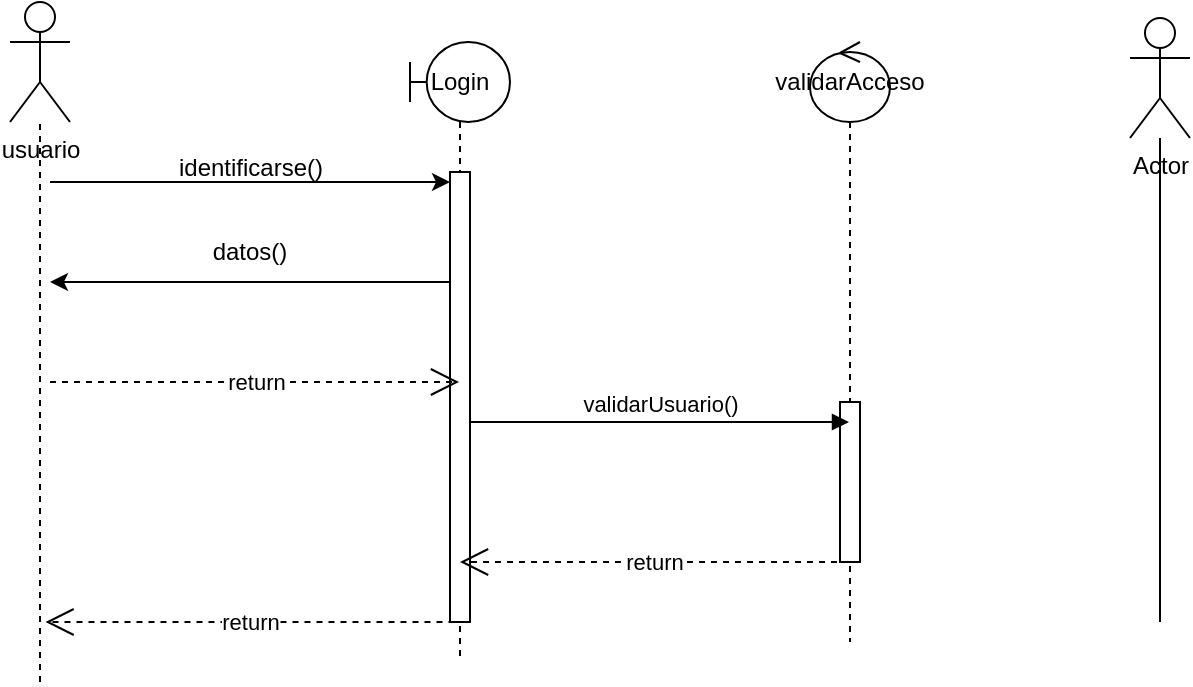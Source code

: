 <mxfile version="22.0.3" type="device">
  <diagram name="Página-1" id="LxHnH8FJ5RTOPqxtW3Qw">
    <mxGraphModel dx="712" dy="827" grid="1" gridSize="10" guides="1" tooltips="1" connect="1" arrows="1" fold="1" page="1" pageScale="1" pageWidth="827" pageHeight="1169" math="0" shadow="0">
      <root>
        <mxCell id="0" />
        <mxCell id="1" parent="0" />
        <mxCell id="OR0aonkGuZywsSX3M3tT-1" value="Login" style="shape=umlLifeline;perimeter=lifelinePerimeter;whiteSpace=wrap;html=1;container=1;dropTarget=0;collapsible=0;recursiveResize=0;outlineConnect=0;portConstraint=eastwest;newEdgeStyle={&quot;curved&quot;:0,&quot;rounded&quot;:0};participant=umlBoundary;" parent="1" vertex="1">
          <mxGeometry x="490" y="230" width="50" height="310" as="geometry" />
        </mxCell>
        <mxCell id="OR0aonkGuZywsSX3M3tT-14" value="" style="html=1;points=[[0,0,0,0,5],[0,1,0,0,-5],[1,0,0,0,5],[1,1,0,0,-5]];perimeter=orthogonalPerimeter;outlineConnect=0;targetShapes=umlLifeline;portConstraint=eastwest;newEdgeStyle={&quot;curved&quot;:0,&quot;rounded&quot;:0};" parent="OR0aonkGuZywsSX3M3tT-1" vertex="1">
          <mxGeometry x="20" y="65" width="10" height="225" as="geometry" />
        </mxCell>
        <mxCell id="OR0aonkGuZywsSX3M3tT-4" value="usuario" style="shape=umlActor;verticalLabelPosition=bottom;verticalAlign=top;html=1;outlineConnect=0;" parent="1" vertex="1">
          <mxGeometry x="290" y="210" width="30" height="60" as="geometry" />
        </mxCell>
        <mxCell id="OR0aonkGuZywsSX3M3tT-5" value="" style="endArrow=none;dashed=1;html=1;rounded=0;" parent="1" target="OR0aonkGuZywsSX3M3tT-4" edge="1">
          <mxGeometry width="50" height="50" relative="1" as="geometry">
            <mxPoint x="305" y="550" as="sourcePoint" />
            <mxPoint x="490" y="400" as="targetPoint" />
          </mxGeometry>
        </mxCell>
        <mxCell id="OR0aonkGuZywsSX3M3tT-6" style="edgeStyle=orthogonalEdgeStyle;rounded=0;orthogonalLoop=1;jettySize=auto;html=1;curved=0;" parent="1" edge="1">
          <mxGeometry relative="1" as="geometry">
            <mxPoint x="310" y="300" as="sourcePoint" />
            <mxPoint x="510" y="300" as="targetPoint" />
            <Array as="points">
              <mxPoint x="310" y="300" />
              <mxPoint x="510" y="300" />
            </Array>
          </mxGeometry>
        </mxCell>
        <mxCell id="OR0aonkGuZywsSX3M3tT-8" value="identificarse()" style="text;html=1;align=center;verticalAlign=middle;resizable=0;points=[];autosize=1;strokeColor=none;fillColor=none;" parent="1" vertex="1">
          <mxGeometry x="360" y="278" width="100" height="30" as="geometry" />
        </mxCell>
        <mxCell id="OR0aonkGuZywsSX3M3tT-9" style="edgeStyle=orthogonalEdgeStyle;rounded=0;orthogonalLoop=1;jettySize=auto;html=1;curved=0;" parent="1" edge="1">
          <mxGeometry relative="1" as="geometry">
            <mxPoint x="510" y="350" as="sourcePoint" />
            <mxPoint x="310" y="350" as="targetPoint" />
            <Array as="points">
              <mxPoint x="510" y="350" />
            </Array>
          </mxGeometry>
        </mxCell>
        <mxCell id="OR0aonkGuZywsSX3M3tT-10" value="datos()" style="text;html=1;strokeColor=none;fillColor=none;align=center;verticalAlign=middle;whiteSpace=wrap;rounded=0;" parent="1" vertex="1">
          <mxGeometry x="380" y="320" width="60" height="30" as="geometry" />
        </mxCell>
        <mxCell id="OR0aonkGuZywsSX3M3tT-12" value="return" style="endArrow=open;endSize=12;dashed=1;html=1;rounded=0;" parent="1" target="OR0aonkGuZywsSX3M3tT-1" edge="1">
          <mxGeometry width="160" relative="1" as="geometry">
            <mxPoint x="310" y="400" as="sourcePoint" />
            <mxPoint x="480" y="400" as="targetPoint" />
          </mxGeometry>
        </mxCell>
        <mxCell id="OR0aonkGuZywsSX3M3tT-13" value="return" style="endArrow=open;endSize=12;dashed=1;html=1;rounded=0;" parent="1" edge="1">
          <mxGeometry width="160" relative="1" as="geometry">
            <mxPoint x="512.25" y="520" as="sourcePoint" />
            <mxPoint x="307.75" y="520" as="targetPoint" />
          </mxGeometry>
        </mxCell>
        <mxCell id="OR0aonkGuZywsSX3M3tT-17" value="validarAcceso" style="shape=umlLifeline;perimeter=lifelinePerimeter;whiteSpace=wrap;html=1;container=1;dropTarget=0;collapsible=0;recursiveResize=0;outlineConnect=0;portConstraint=eastwest;newEdgeStyle={&quot;curved&quot;:0,&quot;rounded&quot;:0};participant=umlControl;" parent="1" vertex="1">
          <mxGeometry x="690" y="230" width="40" height="300" as="geometry" />
        </mxCell>
        <mxCell id="OR0aonkGuZywsSX3M3tT-22" value="" style="html=1;points=[[0,0,0,0,5],[0,1,0,0,-5],[1,0,0,0,5],[1,1,0,0,-5]];perimeter=orthogonalPerimeter;outlineConnect=0;targetShapes=umlLifeline;portConstraint=eastwest;newEdgeStyle={&quot;curved&quot;:0,&quot;rounded&quot;:0};" parent="OR0aonkGuZywsSX3M3tT-17" vertex="1">
          <mxGeometry x="15" y="180" width="10" height="80" as="geometry" />
        </mxCell>
        <mxCell id="OR0aonkGuZywsSX3M3tT-20" value="validarUsuario()" style="html=1;verticalAlign=bottom;endArrow=block;curved=0;rounded=0;" parent="1" target="OR0aonkGuZywsSX3M3tT-17" edge="1">
          <mxGeometry width="80" relative="1" as="geometry">
            <mxPoint x="520" y="420" as="sourcePoint" />
            <mxPoint x="600" y="420" as="targetPoint" />
          </mxGeometry>
        </mxCell>
        <mxCell id="OR0aonkGuZywsSX3M3tT-21" value="return" style="endArrow=open;endSize=12;dashed=1;html=1;rounded=0;" parent="1" target="OR0aonkGuZywsSX3M3tT-1" edge="1">
          <mxGeometry x="0.005" width="160" relative="1" as="geometry">
            <mxPoint x="709.5" y="490" as="sourcePoint" />
            <mxPoint x="560" y="490" as="targetPoint" />
            <mxPoint as="offset" />
          </mxGeometry>
        </mxCell>
        <mxCell id="udGTlm1-qYlpHTvO2UvB-1" value="Actor" style="shape=umlActor;verticalLabelPosition=bottom;verticalAlign=top;html=1;outlineConnect=0;" vertex="1" parent="1">
          <mxGeometry x="850" y="218" width="30" height="60" as="geometry" />
        </mxCell>
        <mxCell id="udGTlm1-qYlpHTvO2UvB-3" value="" style="endArrow=none;html=1;rounded=0;" edge="1" parent="1" target="udGTlm1-qYlpHTvO2UvB-1">
          <mxGeometry width="50" height="50" relative="1" as="geometry">
            <mxPoint x="865" y="520" as="sourcePoint" />
            <mxPoint x="840" y="400" as="targetPoint" />
          </mxGeometry>
        </mxCell>
      </root>
    </mxGraphModel>
  </diagram>
</mxfile>
